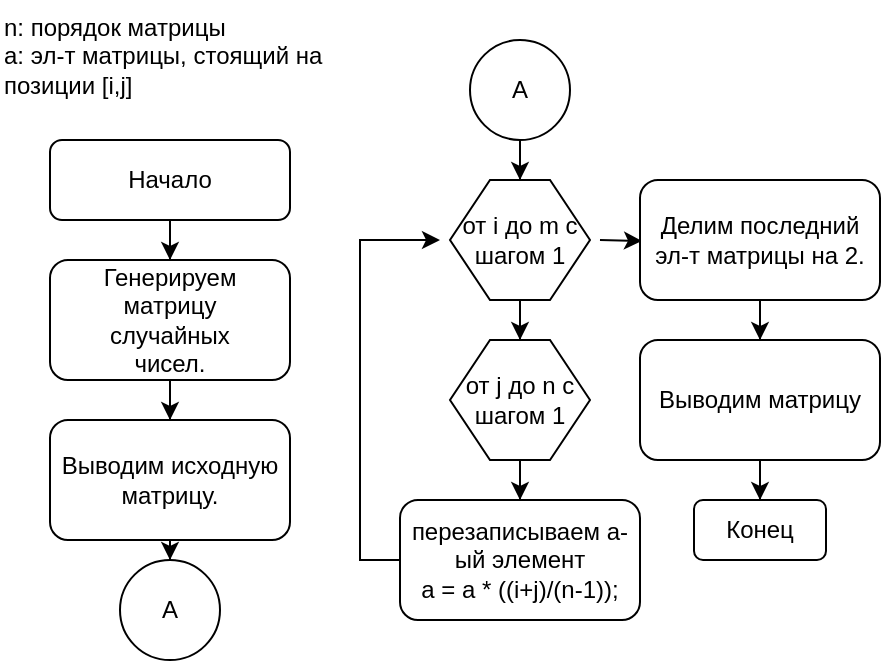 <mxfile version="21.1.1" type="github">
  <diagram id="C5RBs43oDa-KdzZeNtuy" name="Page-1">
    <mxGraphModel dx="989" dy="549" grid="1" gridSize="10" guides="1" tooltips="1" connect="1" arrows="1" fold="1" page="1" pageScale="1" pageWidth="827" pageHeight="1169" math="0" shadow="0">
      <root>
        <mxCell id="WIyWlLk6GJQsqaUBKTNV-0" />
        <mxCell id="WIyWlLk6GJQsqaUBKTNV-1" parent="WIyWlLk6GJQsqaUBKTNV-0" />
        <mxCell id="EkdHyOvBxnh9aAiLOI_5-0" value="" style="edgeStyle=orthogonalEdgeStyle;rounded=0;orthogonalLoop=1;jettySize=auto;html=1;" parent="WIyWlLk6GJQsqaUBKTNV-1" source="EkdHyOvBxnh9aAiLOI_5-1" target="EkdHyOvBxnh9aAiLOI_5-3" edge="1">
          <mxGeometry relative="1" as="geometry" />
        </mxCell>
        <mxCell id="EkdHyOvBxnh9aAiLOI_5-1" value="Начало" style="rounded=1;whiteSpace=wrap;html=1;fontSize=12;glass=0;strokeWidth=1;shadow=0;" parent="WIyWlLk6GJQsqaUBKTNV-1" vertex="1">
          <mxGeometry x="175" y="130" width="120" height="40" as="geometry" />
        </mxCell>
        <mxCell id="EkdHyOvBxnh9aAiLOI_5-2" value="" style="edgeStyle=orthogonalEdgeStyle;rounded=0;orthogonalLoop=1;jettySize=auto;html=1;" parent="WIyWlLk6GJQsqaUBKTNV-1" source="EkdHyOvBxnh9aAiLOI_5-3" target="EkdHyOvBxnh9aAiLOI_5-5" edge="1">
          <mxGeometry relative="1" as="geometry" />
        </mxCell>
        <mxCell id="EkdHyOvBxnh9aAiLOI_5-3" value="&lt;div&gt;Генерируем&lt;/div&gt;матрицу&lt;div&gt;случайных&lt;/div&gt;&lt;div&gt;чисел.&lt;br&gt;&lt;/div&gt;" style="whiteSpace=wrap;html=1;rounded=1;glass=0;strokeWidth=1;shadow=0;" parent="WIyWlLk6GJQsqaUBKTNV-1" vertex="1">
          <mxGeometry x="175" y="190" width="120" height="60" as="geometry" />
        </mxCell>
        <mxCell id="EkdHyOvBxnh9aAiLOI_5-4" value="" style="edgeStyle=orthogonalEdgeStyle;rounded=0;orthogonalLoop=1;jettySize=auto;html=1;" parent="WIyWlLk6GJQsqaUBKTNV-1" source="EkdHyOvBxnh9aAiLOI_5-5" target="EkdHyOvBxnh9aAiLOI_5-15" edge="1">
          <mxGeometry relative="1" as="geometry" />
        </mxCell>
        <mxCell id="EkdHyOvBxnh9aAiLOI_5-5" value="&lt;div&gt;Выводим исходную матрицу.&lt;/div&gt;" style="whiteSpace=wrap;html=1;rounded=1;glass=0;strokeWidth=1;shadow=0;" parent="WIyWlLk6GJQsqaUBKTNV-1" vertex="1">
          <mxGeometry x="175" y="270" width="120" height="60" as="geometry" />
        </mxCell>
        <mxCell id="EkdHyOvBxnh9aAiLOI_5-6" value="" style="edgeStyle=orthogonalEdgeStyle;rounded=0;orthogonalLoop=1;jettySize=auto;html=1;" parent="WIyWlLk6GJQsqaUBKTNV-1" edge="1">
          <mxGeometry relative="1" as="geometry">
            <mxPoint x="410" y="220" as="targetPoint" />
            <mxPoint x="410" y="220" as="sourcePoint" />
          </mxGeometry>
        </mxCell>
        <mxCell id="EkdHyOvBxnh9aAiLOI_5-21" value="" style="edgeStyle=orthogonalEdgeStyle;rounded=0;orthogonalLoop=1;jettySize=auto;html=1;" parent="WIyWlLk6GJQsqaUBKTNV-1" target="EkdHyOvBxnh9aAiLOI_5-20" edge="1">
          <mxGeometry relative="1" as="geometry">
            <mxPoint x="450" y="180" as="sourcePoint" />
          </mxGeometry>
        </mxCell>
        <mxCell id="EkdHyOvBxnh9aAiLOI_5-9" value="&lt;div&gt;n: порядок матрицы&lt;/div&gt;&lt;div&gt;a: эл-т матрицы, стоящий на позиции [i,j]&lt;br&gt;&lt;/div&gt;" style="text;whiteSpace=wrap;html=1;" parent="WIyWlLk6GJQsqaUBKTNV-1" vertex="1">
          <mxGeometry x="150" y="60" width="185" height="65" as="geometry" />
        </mxCell>
        <mxCell id="EkdHyOvBxnh9aAiLOI_5-13" value="&lt;div&gt;перезаписываем a-ый элемент&lt;/div&gt;&lt;div&gt;a = a * ((i+j)/(n-1));&lt;/div&gt;" style="whiteSpace=wrap;html=1;rounded=1;glass=0;strokeWidth=1;shadow=0;" parent="WIyWlLk6GJQsqaUBKTNV-1" vertex="1">
          <mxGeometry x="350" y="310" width="120" height="60" as="geometry" />
        </mxCell>
        <mxCell id="EkdHyOvBxnh9aAiLOI_5-14" value="" style="endArrow=classic;html=1;rounded=0;entryX=0;entryY=0.5;entryDx=0;entryDy=0;exitX=0;exitY=0.5;exitDx=0;exitDy=0;" parent="WIyWlLk6GJQsqaUBKTNV-1" source="EkdHyOvBxnh9aAiLOI_5-13" edge="1">
          <mxGeometry width="50" height="50" relative="1" as="geometry">
            <mxPoint x="355" y="325" as="sourcePoint" />
            <mxPoint x="370" y="180" as="targetPoint" />
            <Array as="points">
              <mxPoint x="330" y="340" />
              <mxPoint x="330" y="180" />
            </Array>
          </mxGeometry>
        </mxCell>
        <mxCell id="EkdHyOvBxnh9aAiLOI_5-15" value="A" style="ellipse;whiteSpace=wrap;html=1;rounded=1;glass=0;strokeWidth=1;shadow=0;" parent="WIyWlLk6GJQsqaUBKTNV-1" vertex="1">
          <mxGeometry x="210" y="340" width="50" height="50" as="geometry" />
        </mxCell>
        <mxCell id="EkdHyOvBxnh9aAiLOI_5-16" value="" style="edgeStyle=orthogonalEdgeStyle;rounded=0;orthogonalLoop=1;jettySize=auto;html=1;entryX=0.5;entryY=0;entryDx=0;entryDy=0;" parent="WIyWlLk6GJQsqaUBKTNV-1" source="EkdHyOvBxnh9aAiLOI_5-17" target="AchXT7MokOYVrz_RC3OD-0" edge="1">
          <mxGeometry relative="1" as="geometry">
            <mxPoint x="410" y="140" as="targetPoint" />
          </mxGeometry>
        </mxCell>
        <mxCell id="EkdHyOvBxnh9aAiLOI_5-17" value="A" style="ellipse;whiteSpace=wrap;html=1;rounded=1;glass=0;strokeWidth=1;shadow=0;" parent="WIyWlLk6GJQsqaUBKTNV-1" vertex="1">
          <mxGeometry x="385" y="80" width="50" height="50" as="geometry" />
        </mxCell>
        <mxCell id="EkdHyOvBxnh9aAiLOI_5-18" value="&lt;div&gt;Конец&lt;/div&gt;" style="whiteSpace=wrap;html=1;rounded=1;glass=0;strokeWidth=1;shadow=0;" parent="WIyWlLk6GJQsqaUBKTNV-1" vertex="1">
          <mxGeometry x="497" y="310" width="66" height="30" as="geometry" />
        </mxCell>
        <mxCell id="EkdHyOvBxnh9aAiLOI_5-24" value="" style="edgeStyle=orthogonalEdgeStyle;rounded=0;orthogonalLoop=1;jettySize=auto;html=1;" parent="WIyWlLk6GJQsqaUBKTNV-1" source="EkdHyOvBxnh9aAiLOI_5-20" target="EkdHyOvBxnh9aAiLOI_5-23" edge="1">
          <mxGeometry relative="1" as="geometry" />
        </mxCell>
        <mxCell id="EkdHyOvBxnh9aAiLOI_5-20" value="Делим последний эл-т матрицы на 2." style="whiteSpace=wrap;html=1;rounded=1;glass=0;strokeWidth=1;shadow=0;" parent="WIyWlLk6GJQsqaUBKTNV-1" vertex="1">
          <mxGeometry x="470" y="150" width="120" height="60" as="geometry" />
        </mxCell>
        <mxCell id="EkdHyOvBxnh9aAiLOI_5-25" value="" style="edgeStyle=orthogonalEdgeStyle;rounded=0;orthogonalLoop=1;jettySize=auto;html=1;" parent="WIyWlLk6GJQsqaUBKTNV-1" source="EkdHyOvBxnh9aAiLOI_5-23" target="EkdHyOvBxnh9aAiLOI_5-18" edge="1">
          <mxGeometry relative="1" as="geometry" />
        </mxCell>
        <mxCell id="EkdHyOvBxnh9aAiLOI_5-23" value="Выводим матрицу" style="whiteSpace=wrap;html=1;rounded=1;glass=0;strokeWidth=1;shadow=0;" parent="WIyWlLk6GJQsqaUBKTNV-1" vertex="1">
          <mxGeometry x="470" y="230" width="120" height="60" as="geometry" />
        </mxCell>
        <mxCell id="AchXT7MokOYVrz_RC3OD-2" value="" style="edgeStyle=orthogonalEdgeStyle;rounded=0;orthogonalLoop=1;jettySize=auto;html=1;" edge="1" parent="WIyWlLk6GJQsqaUBKTNV-1" source="AchXT7MokOYVrz_RC3OD-0" target="AchXT7MokOYVrz_RC3OD-1">
          <mxGeometry relative="1" as="geometry" />
        </mxCell>
        <mxCell id="AchXT7MokOYVrz_RC3OD-0" value="от i до m с шагом 1" style="shape=hexagon;perimeter=hexagonPerimeter2;whiteSpace=wrap;html=1;fixedSize=1;" vertex="1" parent="WIyWlLk6GJQsqaUBKTNV-1">
          <mxGeometry x="375" y="150" width="70" height="60" as="geometry" />
        </mxCell>
        <mxCell id="AchXT7MokOYVrz_RC3OD-3" value="" style="edgeStyle=orthogonalEdgeStyle;rounded=0;orthogonalLoop=1;jettySize=auto;html=1;" edge="1" parent="WIyWlLk6GJQsqaUBKTNV-1" source="AchXT7MokOYVrz_RC3OD-1" target="EkdHyOvBxnh9aAiLOI_5-13">
          <mxGeometry relative="1" as="geometry" />
        </mxCell>
        <mxCell id="AchXT7MokOYVrz_RC3OD-1" value="от j до n с шагом 1" style="shape=hexagon;perimeter=hexagonPerimeter2;whiteSpace=wrap;html=1;fixedSize=1;" vertex="1" parent="WIyWlLk6GJQsqaUBKTNV-1">
          <mxGeometry x="375" y="230" width="70" height="60" as="geometry" />
        </mxCell>
      </root>
    </mxGraphModel>
  </diagram>
</mxfile>
